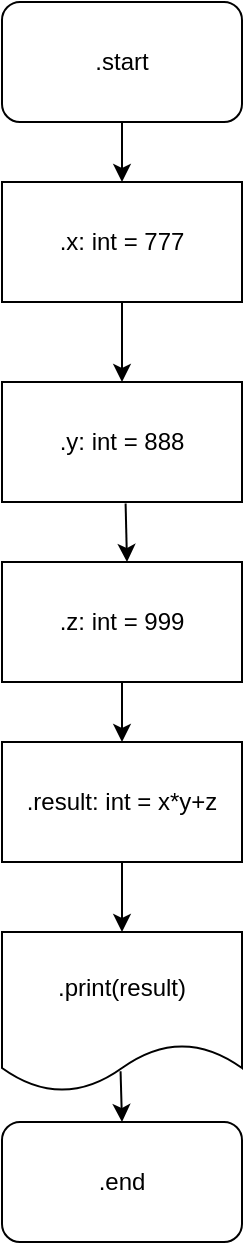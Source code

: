 <mxfile version="24.8.3">
  <diagram name="‫עמוד-1‬" id="wxF83HNdQmW3o_Z5X41a">
    <mxGraphModel dx="1050" dy="618" grid="1" gridSize="10" guides="1" tooltips="1" connect="1" arrows="1" fold="1" page="1" pageScale="1" pageWidth="827" pageHeight="1169" math="0" shadow="0">
      <root>
        <mxCell id="0" />
        <mxCell id="1" parent="0" />
        <mxCell id="MMdnj5hP2LXk7qGQZZaw-1" value="&lt;font style=&quot;vertical-align: inherit;&quot;&gt;&lt;font style=&quot;vertical-align: inherit;&quot;&gt;.start&lt;/font&gt;&lt;/font&gt;" style="rounded=1;whiteSpace=wrap;html=1;" vertex="1" parent="1">
          <mxGeometry x="330" y="40" width="120" height="60" as="geometry" />
        </mxCell>
        <mxCell id="MMdnj5hP2LXk7qGQZZaw-2" value="&lt;font style=&quot;vertical-align: inherit;&quot;&gt;&lt;font style=&quot;vertical-align: inherit;&quot;&gt;&lt;font style=&quot;vertical-align: inherit;&quot;&gt;&lt;font style=&quot;vertical-align: inherit;&quot;&gt;&lt;font style=&quot;vertical-align: inherit;&quot;&gt;&lt;font style=&quot;vertical-align: inherit;&quot;&gt;.print(result)&lt;/font&gt;&lt;/font&gt;&lt;/font&gt;&lt;/font&gt;&lt;/font&gt;&lt;/font&gt;" style="shape=document;whiteSpace=wrap;html=1;boundedLbl=1;" vertex="1" parent="1">
          <mxGeometry x="330" y="505" width="120" height="80" as="geometry" />
        </mxCell>
        <mxCell id="MMdnj5hP2LXk7qGQZZaw-3" value="&lt;font style=&quot;vertical-align: inherit;&quot;&gt;&lt;font style=&quot;vertical-align: inherit;&quot;&gt;.end&lt;/font&gt;&lt;/font&gt;" style="rounded=1;whiteSpace=wrap;html=1;" vertex="1" parent="1">
          <mxGeometry x="330" y="600" width="120" height="60" as="geometry" />
        </mxCell>
        <mxCell id="MMdnj5hP2LXk7qGQZZaw-4" value="" style="endArrow=classic;html=1;rounded=0;exitX=0.5;exitY=1;exitDx=0;exitDy=0;entryX=0.5;entryY=0;entryDx=0;entryDy=0;entryPerimeter=0;" edge="1" parent="1" source="MMdnj5hP2LXk7qGQZZaw-1">
          <mxGeometry width="50" height="50" relative="1" as="geometry">
            <mxPoint x="390" y="350" as="sourcePoint" />
            <mxPoint x="390" y="130" as="targetPoint" />
          </mxGeometry>
        </mxCell>
        <mxCell id="MMdnj5hP2LXk7qGQZZaw-6" value="" style="endArrow=classic;html=1;rounded=0;exitX=0.5;exitY=1;exitDx=0;exitDy=0;" edge="1" parent="1" source="MMdnj5hP2LXk7qGQZZaw-11" target="MMdnj5hP2LXk7qGQZZaw-12">
          <mxGeometry width="50" height="50" relative="1" as="geometry">
            <mxPoint x="390.94" y="388.4" as="sourcePoint" />
            <mxPoint x="390" y="420" as="targetPoint" />
          </mxGeometry>
        </mxCell>
        <mxCell id="MMdnj5hP2LXk7qGQZZaw-7" value="" style="endArrow=classic;html=1;rounded=0;exitX=0.515;exitY=0.885;exitDx=0;exitDy=0;exitPerimeter=0;entryX=0.5;entryY=0;entryDx=0;entryDy=0;" edge="1" parent="1">
          <mxGeometry width="50" height="50" relative="1" as="geometry">
            <mxPoint x="391.8" y="290.8" as="sourcePoint" />
            <mxPoint x="392.5" y="320" as="targetPoint" />
          </mxGeometry>
        </mxCell>
        <mxCell id="MMdnj5hP2LXk7qGQZZaw-8" value="" style="endArrow=classic;html=1;rounded=0;entryX=0.5;entryY=0;entryDx=0;entryDy=0;exitX=0.494;exitY=0.87;exitDx=0;exitDy=0;exitPerimeter=0;" edge="1" parent="1" source="MMdnj5hP2LXk7qGQZZaw-2" target="MMdnj5hP2LXk7qGQZZaw-3">
          <mxGeometry width="50" height="50" relative="1" as="geometry">
            <mxPoint x="390" y="350" as="sourcePoint" />
            <mxPoint x="440" y="300" as="targetPoint" />
          </mxGeometry>
        </mxCell>
        <mxCell id="MMdnj5hP2LXk7qGQZZaw-9" value="&lt;font style=&quot;vertical-align: inherit;&quot;&gt;&lt;font style=&quot;vertical-align: inherit;&quot;&gt;.y: int = 888&lt;/font&gt;&lt;/font&gt;" style="rounded=0;whiteSpace=wrap;html=1;" vertex="1" parent="1">
          <mxGeometry x="330" y="230" width="120" height="60" as="geometry" />
        </mxCell>
        <mxCell id="MMdnj5hP2LXk7qGQZZaw-10" value="&lt;font style=&quot;vertical-align: inherit;&quot;&gt;&lt;font style=&quot;vertical-align: inherit;&quot;&gt;.x: int = 777&lt;/font&gt;&lt;/font&gt;" style="rounded=0;whiteSpace=wrap;html=1;" vertex="1" parent="1">
          <mxGeometry x="330" y="130" width="120" height="60" as="geometry" />
        </mxCell>
        <mxCell id="MMdnj5hP2LXk7qGQZZaw-11" value="&lt;font style=&quot;vertical-align: inherit;&quot;&gt;&lt;font style=&quot;vertical-align: inherit;&quot;&gt;.z: int = 999&lt;/font&gt;&lt;/font&gt;" style="rounded=0;whiteSpace=wrap;html=1;" vertex="1" parent="1">
          <mxGeometry x="330" y="320" width="120" height="60" as="geometry" />
        </mxCell>
        <mxCell id="MMdnj5hP2LXk7qGQZZaw-12" value="&lt;font style=&quot;vertical-align: inherit;&quot;&gt;&lt;font style=&quot;vertical-align: inherit;&quot;&gt;&lt;font style=&quot;vertical-align: inherit;&quot;&gt;&lt;font style=&quot;vertical-align: inherit;&quot;&gt;.result: int = x*y+z&lt;/font&gt;&lt;/font&gt;&lt;/font&gt;&lt;/font&gt;" style="rounded=0;whiteSpace=wrap;html=1;" vertex="1" parent="1">
          <mxGeometry x="330" y="410" width="120" height="60" as="geometry" />
        </mxCell>
        <mxCell id="MMdnj5hP2LXk7qGQZZaw-13" value="" style="endArrow=classic;html=1;rounded=0;exitX=0.5;exitY=1;exitDx=0;exitDy=0;entryX=0.5;entryY=0;entryDx=0;entryDy=0;" edge="1" parent="1" source="MMdnj5hP2LXk7qGQZZaw-12" target="MMdnj5hP2LXk7qGQZZaw-2">
          <mxGeometry width="50" height="50" relative="1" as="geometry">
            <mxPoint x="390" y="610" as="sourcePoint" />
            <mxPoint x="440" y="560" as="targetPoint" />
          </mxGeometry>
        </mxCell>
        <mxCell id="MMdnj5hP2LXk7qGQZZaw-16" value="" style="endArrow=classic;html=1;rounded=0;exitX=0.5;exitY=1;exitDx=0;exitDy=0;entryX=0.5;entryY=0;entryDx=0;entryDy=0;" edge="1" parent="1" source="MMdnj5hP2LXk7qGQZZaw-10" target="MMdnj5hP2LXk7qGQZZaw-9">
          <mxGeometry width="50" height="50" relative="1" as="geometry">
            <mxPoint x="390" y="350" as="sourcePoint" />
            <mxPoint x="440" y="300" as="targetPoint" />
          </mxGeometry>
        </mxCell>
      </root>
    </mxGraphModel>
  </diagram>
</mxfile>
